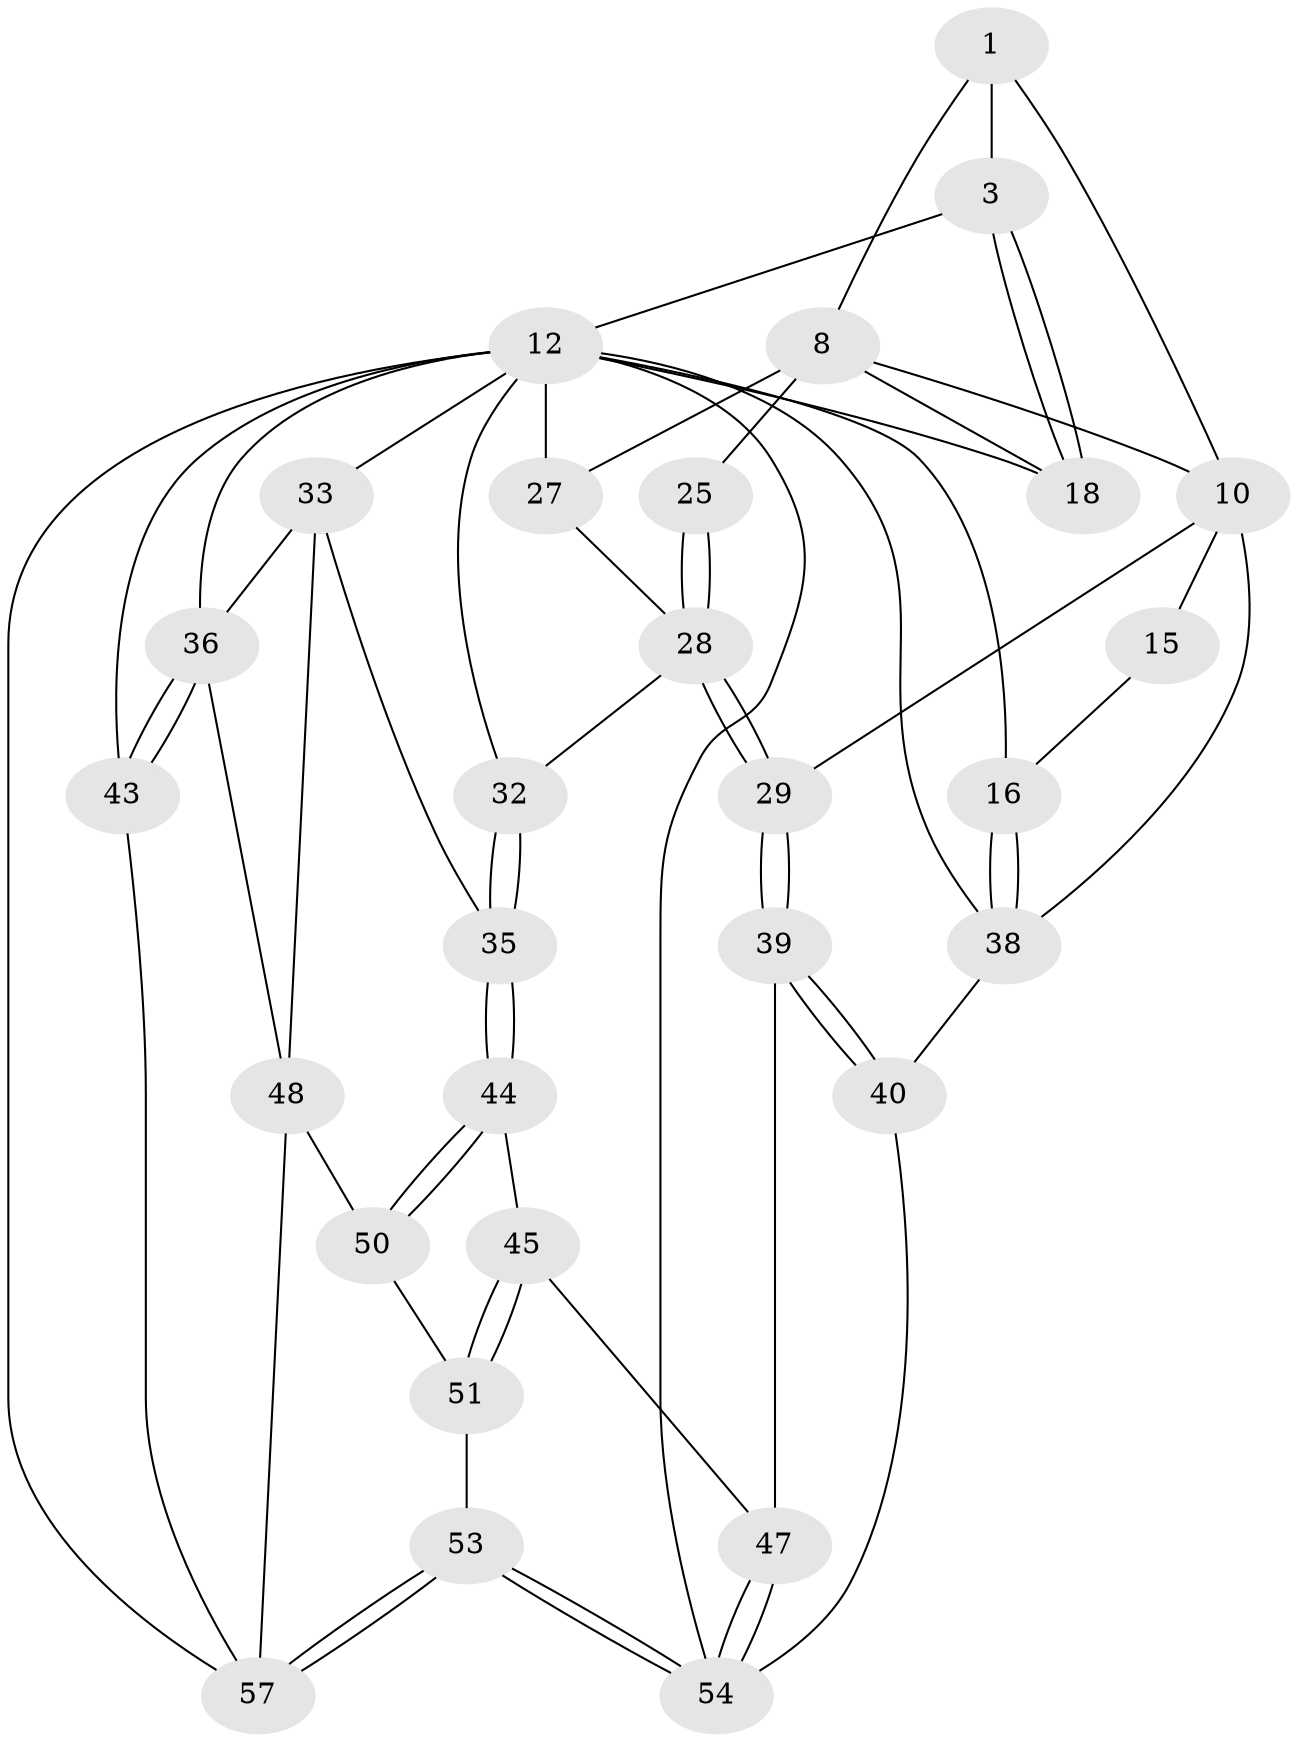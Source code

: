 // original degree distribution, {3: 0.034482758620689655, 4: 0.2413793103448276, 5: 0.5172413793103449, 6: 0.20689655172413793}
// Generated by graph-tools (version 1.1) at 2025/17/03/09/25 04:17:17]
// undirected, 29 vertices, 66 edges
graph export_dot {
graph [start="1"]
  node [color=gray90,style=filled];
  1 [pos="+0.2683903204228555+0.11445106134672438",super="+6+2"];
  3 [pos="+0.6724557646039512+0",super="+4"];
  8 [pos="+0.36746899007760264+0.24532285949590626",super="+9+17"];
  10 [pos="+0.18851235744654005+0.21915846394557062",super="+11+22"];
  12 [pos="+1+0",super="+13+19"];
  15 [pos="+0.15897572241156294+0.18810081518800487"];
  16 [pos="+0+0"];
  18 [pos="+0.6654128283075466+0"];
  25 [pos="+0.31286981616217824+0.5318241247031872"];
  27 [pos="+0.5729965933920411+0.3922545434057626"];
  28 [pos="+0.3052323969908385+0.5737758080547884",super="+30"];
  29 [pos="+0.3041048502365511+0.5748315461488893"];
  32 [pos="+0.6125467055714492+0.5937504449289157"];
  33 [pos="+0.8421828923005792+0.4470789913768852",super="+34"];
  35 [pos="+0.671535123772405+0.6599369215957894"];
  36 [pos="+1+0.7037635552483495",super="+37"];
  38 [pos="+0+0.4350675020560512",super="+41"];
  39 [pos="+0.29795394256163005+0.6130049647133754"];
  40 [pos="+0.27729812226562717+0.6720914404778269"];
  43 [pos="+1+1"];
  44 [pos="+0.6672013779540045+0.6774829995298873"];
  45 [pos="+0.6636066750016673+0.6835083675635625",super="+46"];
  47 [pos="+0.5538917924343988+0.7771901197436826"];
  48 [pos="+0.9648349747243637+0.7436480933011581",super="+49"];
  50 [pos="+0.7904581178802225+0.8748004996500566"];
  51 [pos="+0.6729833351212694+0.8503507745492884",super="+52"];
  53 [pos="+0.5598230869772145+0.9831035292491971"];
  54 [pos="+0.4129977452281091+0.8630636581134631",super="+55"];
  57 [pos="+0.6119258184553898+1",super="+58"];
  1 -- 3 [weight=2];
  1 -- 8;
  1 -- 10;
  3 -- 18;
  3 -- 18;
  3 -- 12 [weight=2];
  8 -- 25 [weight=2];
  8 -- 10;
  8 -- 18;
  8 -- 27;
  10 -- 15 [weight=2];
  10 -- 29;
  10 -- 38;
  12 -- 36;
  12 -- 43 [weight=2];
  12 -- 16;
  12 -- 54;
  12 -- 57;
  12 -- 38;
  12 -- 32;
  12 -- 33;
  12 -- 18;
  12 -- 27;
  15 -- 16;
  16 -- 38;
  16 -- 38;
  25 -- 28;
  25 -- 28;
  27 -- 28;
  28 -- 29;
  28 -- 29;
  28 -- 32;
  29 -- 39;
  29 -- 39;
  32 -- 35;
  32 -- 35;
  33 -- 48;
  33 -- 35;
  33 -- 36;
  35 -- 44;
  35 -- 44;
  36 -- 43;
  36 -- 43;
  36 -- 48;
  38 -- 40;
  39 -- 40;
  39 -- 40;
  39 -- 47;
  40 -- 54;
  43 -- 57;
  44 -- 45;
  44 -- 50;
  44 -- 50;
  45 -- 51 [weight=2];
  45 -- 51;
  45 -- 47;
  47 -- 54;
  47 -- 54;
  48 -- 57;
  48 -- 50;
  50 -- 51;
  51 -- 53;
  53 -- 54;
  53 -- 54;
  53 -- 57;
  53 -- 57;
}

